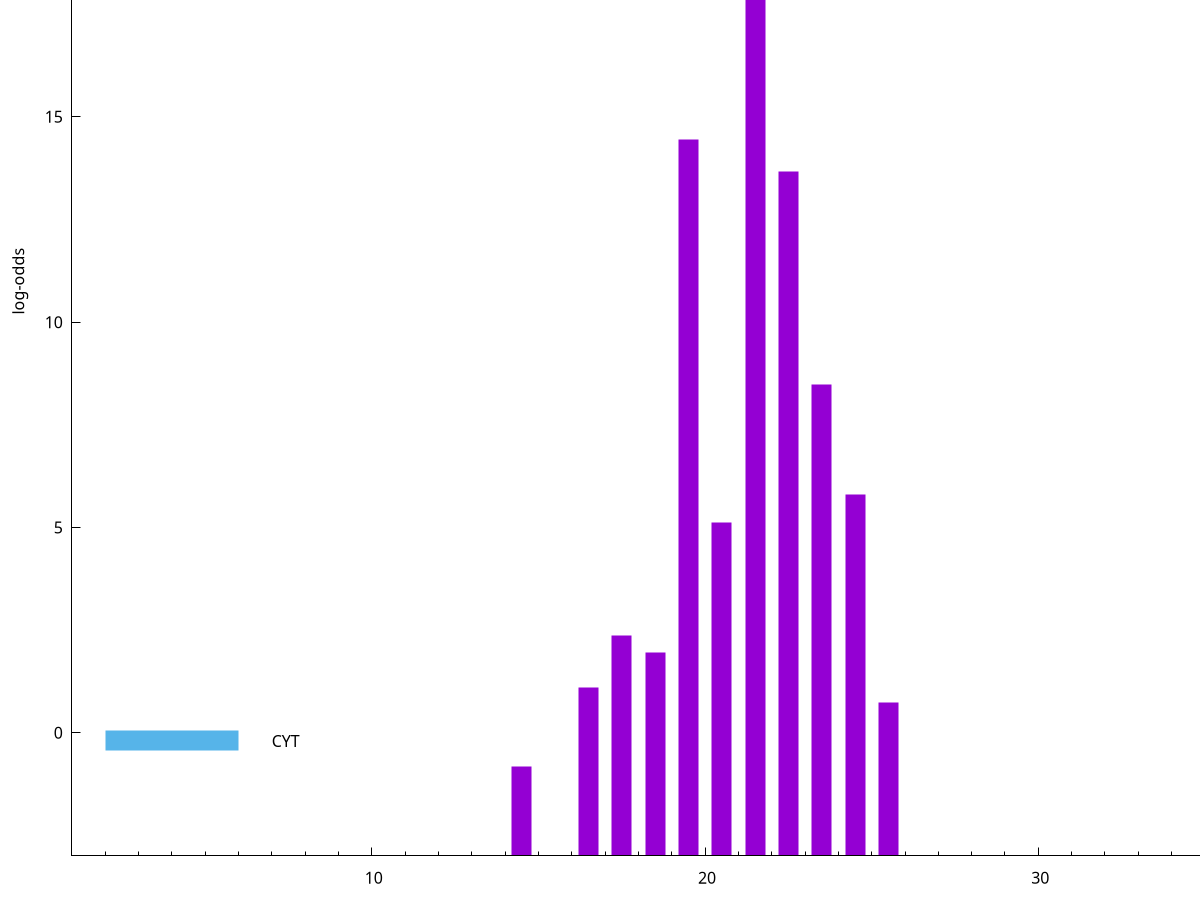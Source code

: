 set title "LipoP predictions for SRR4017925.gff"
set size 2., 1.4
set xrange [1:70] 
set mxtics 10
set yrange [-3:25]
set y2range [0:28]
set ylabel "log-odds"
set term postscript eps color solid "Helvetica" 30
set output "SRR4017925.gff70.eps"
set arrow from 2,21.4461 to 6,21.4461 nohead lt 1 lw 20
set label "SpI" at 7,21.4461
set arrow from 2,-0.200913 to 6,-0.200913 nohead lt 3 lw 20
set label "CYT" at 7,-0.200913
set arrow from 2,21.4461 to 6,21.4461 nohead lt 1 lw 20
set label "SpI" at 7,21.4461
# NOTE: The scores below are the log-odds scores with the threshold
# NOTE: subtracted (a hack to make gnuplot make the histogram all
# NOTE: look nice).
plot "-" axes x1y2 title "" with impulses lt 1 lw 20
21.500000 24.427900
19.500000 17.441700
22.500000 16.674300
23.500000 11.492970
24.500000 8.790930
20.500000 8.131420
17.500000 5.373500
18.500000 4.949200
16.500000 4.103450
25.500000 3.725359
14.500000 2.185627
e
exit
